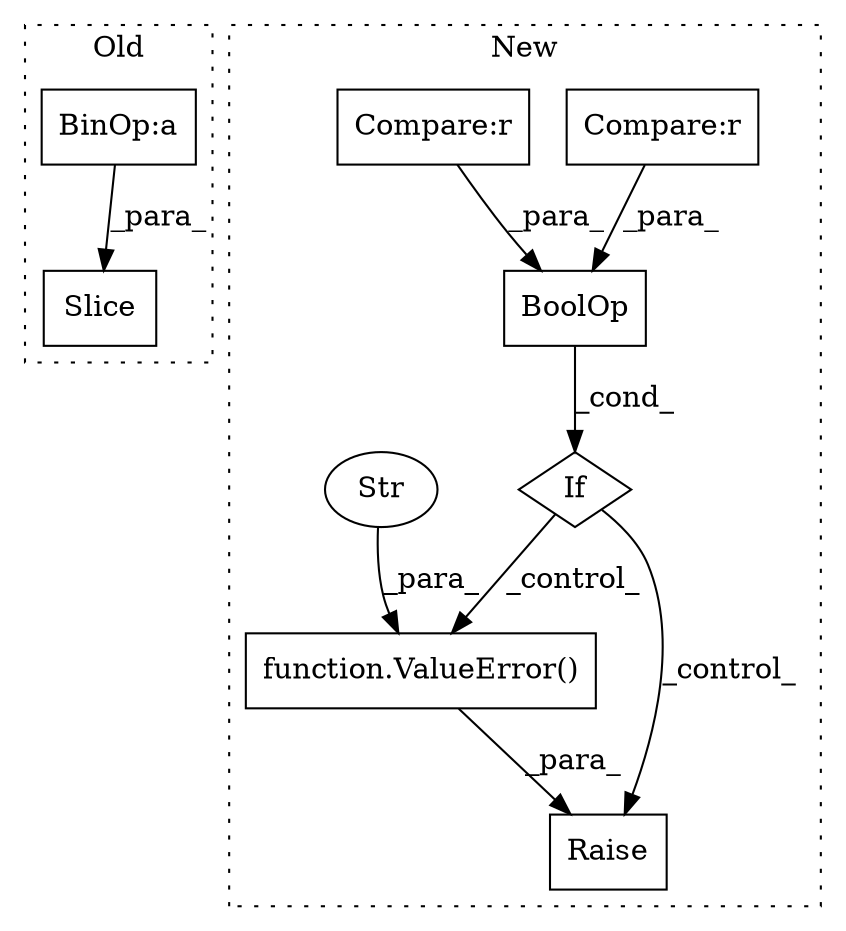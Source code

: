 digraph G {
subgraph cluster0 {
1 [label="Slice" a="80" s="9974" l="40" shape="box"];
3 [label="BinOp:a" a="82" s="9992" l="3" shape="box"];
label = "Old";
style="dotted";
}
subgraph cluster1 {
2 [label="BoolOp" a="72" s="9776" l="63" shape="box"];
4 [label="Raise" a="91" s="9853" l="6" shape="box"];
5 [label="If" a="96" s="9773" l="3" shape="diamond"];
6 [label="Compare:r" a="40" s="9776" l="29" shape="box"];
7 [label="Compare:r" a="40" s="9809" l="30" shape="box"];
8 [label="function.ValueError()" a="75" s="9859,9927" l="11,1" shape="box"];
9 [label="Str" a="66" s="9870" l="57" shape="ellipse"];
label = "New";
style="dotted";
}
2 -> 5 [label="_cond_"];
3 -> 1 [label="_para_"];
5 -> 8 [label="_control_"];
5 -> 4 [label="_control_"];
6 -> 2 [label="_para_"];
7 -> 2 [label="_para_"];
8 -> 4 [label="_para_"];
9 -> 8 [label="_para_"];
}